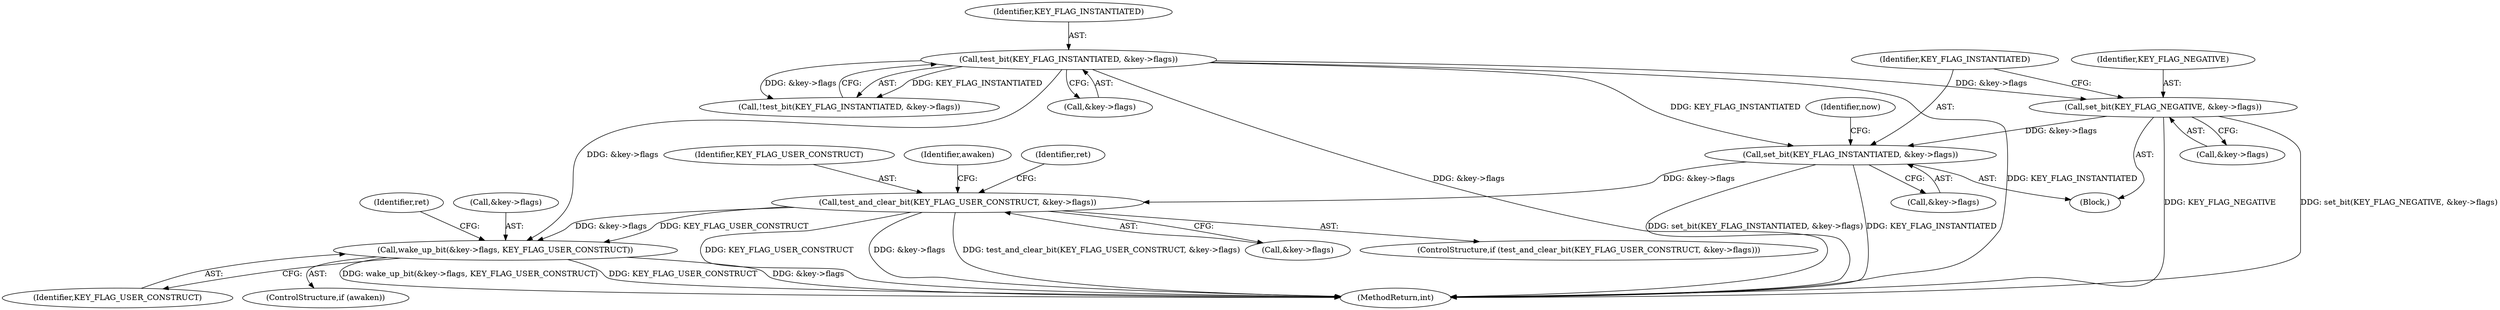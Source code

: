 digraph "0_linux_38327424b40bcebe2de92d07312c89360ac9229a@pointer" {
"1000252" [label="(Call,wake_up_bit(&key->flags, KEY_FLAG_USER_CONSTRUCT))"];
"1000208" [label="(Call,test_and_clear_bit(KEY_FLAG_USER_CONSTRUCT, &key->flags))"];
"1000183" [label="(Call,set_bit(KEY_FLAG_INSTANTIATED, &key->flags))"];
"1000156" [label="(Call,test_bit(KEY_FLAG_INSTANTIATED, &key->flags))"];
"1000177" [label="(Call,set_bit(KEY_FLAG_NEGATIVE, &key->flags))"];
"1000261" [label="(Identifier,ret)"];
"1000252" [label="(Call,wake_up_bit(&key->flags, KEY_FLAG_USER_CONSTRUCT))"];
"1000250" [label="(ControlStructure,if (awaken))"];
"1000265" [label="(MethodReturn,int)"];
"1000162" [label="(Block,)"];
"1000253" [label="(Call,&key->flags)"];
"1000156" [label="(Call,test_bit(KEY_FLAG_INSTANTIATED, &key->flags))"];
"1000184" [label="(Identifier,KEY_FLAG_INSTANTIATED)"];
"1000208" [label="(Call,test_and_clear_bit(KEY_FLAG_USER_CONSTRUCT, &key->flags))"];
"1000177" [label="(Call,set_bit(KEY_FLAG_NEGATIVE, &key->flags))"];
"1000178" [label="(Identifier,KEY_FLAG_NEGATIVE)"];
"1000210" [label="(Call,&key->flags)"];
"1000157" [label="(Identifier,KEY_FLAG_INSTANTIATED)"];
"1000218" [label="(Identifier,ret)"];
"1000257" [label="(Identifier,KEY_FLAG_USER_CONSTRUCT)"];
"1000190" [label="(Identifier,now)"];
"1000155" [label="(Call,!test_bit(KEY_FLAG_INSTANTIATED, &key->flags))"];
"1000183" [label="(Call,set_bit(KEY_FLAG_INSTANTIATED, &key->flags))"];
"1000158" [label="(Call,&key->flags)"];
"1000179" [label="(Call,&key->flags)"];
"1000209" [label="(Identifier,KEY_FLAG_USER_CONSTRUCT)"];
"1000215" [label="(Identifier,awaken)"];
"1000207" [label="(ControlStructure,if (test_and_clear_bit(KEY_FLAG_USER_CONSTRUCT, &key->flags)))"];
"1000185" [label="(Call,&key->flags)"];
"1000252" -> "1000250"  [label="AST: "];
"1000252" -> "1000257"  [label="CFG: "];
"1000253" -> "1000252"  [label="AST: "];
"1000257" -> "1000252"  [label="AST: "];
"1000261" -> "1000252"  [label="CFG: "];
"1000252" -> "1000265"  [label="DDG: &key->flags"];
"1000252" -> "1000265"  [label="DDG: wake_up_bit(&key->flags, KEY_FLAG_USER_CONSTRUCT)"];
"1000252" -> "1000265"  [label="DDG: KEY_FLAG_USER_CONSTRUCT"];
"1000208" -> "1000252"  [label="DDG: &key->flags"];
"1000208" -> "1000252"  [label="DDG: KEY_FLAG_USER_CONSTRUCT"];
"1000156" -> "1000252"  [label="DDG: &key->flags"];
"1000208" -> "1000207"  [label="AST: "];
"1000208" -> "1000210"  [label="CFG: "];
"1000209" -> "1000208"  [label="AST: "];
"1000210" -> "1000208"  [label="AST: "];
"1000215" -> "1000208"  [label="CFG: "];
"1000218" -> "1000208"  [label="CFG: "];
"1000208" -> "1000265"  [label="DDG: KEY_FLAG_USER_CONSTRUCT"];
"1000208" -> "1000265"  [label="DDG: &key->flags"];
"1000208" -> "1000265"  [label="DDG: test_and_clear_bit(KEY_FLAG_USER_CONSTRUCT, &key->flags)"];
"1000183" -> "1000208"  [label="DDG: &key->flags"];
"1000183" -> "1000162"  [label="AST: "];
"1000183" -> "1000185"  [label="CFG: "];
"1000184" -> "1000183"  [label="AST: "];
"1000185" -> "1000183"  [label="AST: "];
"1000190" -> "1000183"  [label="CFG: "];
"1000183" -> "1000265"  [label="DDG: KEY_FLAG_INSTANTIATED"];
"1000183" -> "1000265"  [label="DDG: set_bit(KEY_FLAG_INSTANTIATED, &key->flags)"];
"1000156" -> "1000183"  [label="DDG: KEY_FLAG_INSTANTIATED"];
"1000177" -> "1000183"  [label="DDG: &key->flags"];
"1000156" -> "1000155"  [label="AST: "];
"1000156" -> "1000158"  [label="CFG: "];
"1000157" -> "1000156"  [label="AST: "];
"1000158" -> "1000156"  [label="AST: "];
"1000155" -> "1000156"  [label="CFG: "];
"1000156" -> "1000265"  [label="DDG: KEY_FLAG_INSTANTIATED"];
"1000156" -> "1000265"  [label="DDG: &key->flags"];
"1000156" -> "1000155"  [label="DDG: KEY_FLAG_INSTANTIATED"];
"1000156" -> "1000155"  [label="DDG: &key->flags"];
"1000156" -> "1000177"  [label="DDG: &key->flags"];
"1000177" -> "1000162"  [label="AST: "];
"1000177" -> "1000179"  [label="CFG: "];
"1000178" -> "1000177"  [label="AST: "];
"1000179" -> "1000177"  [label="AST: "];
"1000184" -> "1000177"  [label="CFG: "];
"1000177" -> "1000265"  [label="DDG: KEY_FLAG_NEGATIVE"];
"1000177" -> "1000265"  [label="DDG: set_bit(KEY_FLAG_NEGATIVE, &key->flags)"];
}

